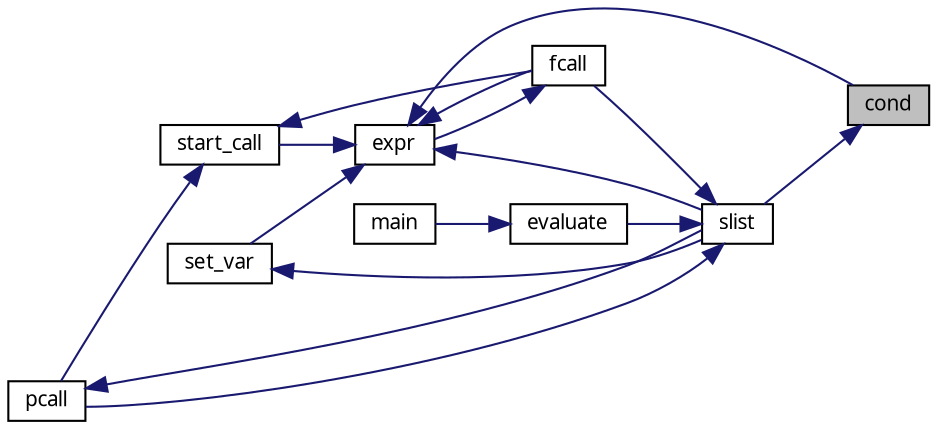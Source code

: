 digraph "cond"
{
 // LATEX_PDF_SIZE
  edge [fontname="LiberationSans-Regular.ttf",fontsize="10",labelfontname="LiberationSans-Regular.ttf",labelfontsize="10"];
  node [fontname="LiberationSans-Regular.ttf",fontsize="10",shape=record];
  rankdir="RL";
  Node1 [label="cond",height=0.2,width=0.4,color="black", fillcolor="grey75", style="filled", fontcolor="black",tooltip=" "];
  Node1 -> Node2 [dir="back",color="midnightblue",fontsize="10",style="solid",fontname="LiberationSans-Regular.ttf"];
  Node2 [label="slist",height=0.2,width=0.4,color="black", fillcolor="white", style="filled",URL="$eval_8c.html#a7fe074caebef01ff0146927c0532f3cc",tooltip=" "];
  Node2 -> Node3 [dir="back",color="midnightblue",fontsize="10",style="solid",fontname="LiberationSans-Regular.ttf"];
  Node3 [label="evaluate",height=0.2,width=0.4,color="black", fillcolor="white", style="filled",URL="$eval_8c.html#a33c097f69f3e7ad2b6d18a5cd45edfd3",tooltip=" "];
  Node3 -> Node4 [dir="back",color="midnightblue",fontsize="10",style="solid",fontname="LiberationSans-Regular.ttf"];
  Node4 [label="main",height=0.2,width=0.4,color="black", fillcolor="white", style="filled",URL="$main_8c.html#ac0f2228420376f4db7e1274f2b41667c",tooltip=" "];
  Node2 -> Node5 [dir="back",color="midnightblue",fontsize="10",style="solid",fontname="LiberationSans-Regular.ttf"];
  Node5 [label="fcall",height=0.2,width=0.4,color="black", fillcolor="white", style="filled",URL="$eval_8c.html#ac7678808a3b57ca1539a03201cec88be",tooltip=" "];
  Node5 -> Node6 [dir="back",color="midnightblue",fontsize="10",style="solid",fontname="LiberationSans-Regular.ttf"];
  Node6 [label="expr",height=0.2,width=0.4,color="black", fillcolor="white", style="filled",URL="$eval_8c.html#a5d44ae5aa9326005cd76588b7724e2ac",tooltip=" "];
  Node6 -> Node1 [dir="back",color="midnightblue",fontsize="10",style="solid",fontname="LiberationSans-Regular.ttf"];
  Node6 -> Node5 [dir="back",color="midnightblue",fontsize="10",style="solid",fontname="LiberationSans-Regular.ttf"];
  Node6 -> Node7 [dir="back",color="midnightblue",fontsize="10",style="solid",fontname="LiberationSans-Regular.ttf"];
  Node7 [label="set_var",height=0.2,width=0.4,color="black", fillcolor="white", style="filled",URL="$eval_8c.html#a711e3a83547cbf5cda6e8cc7f6ffc0c4",tooltip=" "];
  Node7 -> Node2 [dir="back",color="midnightblue",fontsize="10",style="solid",fontname="LiberationSans-Regular.ttf"];
  Node6 -> Node2 [dir="back",color="midnightblue",fontsize="10",style="solid",fontname="LiberationSans-Regular.ttf"];
  Node6 -> Node8 [dir="back",color="midnightblue",fontsize="10",style="solid",fontname="LiberationSans-Regular.ttf"];
  Node8 [label="start_call",height=0.2,width=0.4,color="black", fillcolor="white", style="filled",URL="$eval_8c.html#aae26c99fcd5b82d115189b1122f5d0a0",tooltip=" "];
  Node8 -> Node5 [dir="back",color="midnightblue",fontsize="10",style="solid",fontname="LiberationSans-Regular.ttf"];
  Node8 -> Node9 [dir="back",color="midnightblue",fontsize="10",style="solid",fontname="LiberationSans-Regular.ttf"];
  Node9 [label="pcall",height=0.2,width=0.4,color="black", fillcolor="white", style="filled",URL="$eval_8c.html#a1207df5be5fcfe8e47e9c54abadbed96",tooltip=" "];
  Node9 -> Node2 [dir="back",color="midnightblue",fontsize="10",style="solid",fontname="LiberationSans-Regular.ttf"];
  Node2 -> Node9 [dir="back",color="midnightblue",fontsize="10",style="solid",fontname="LiberationSans-Regular.ttf"];
}
